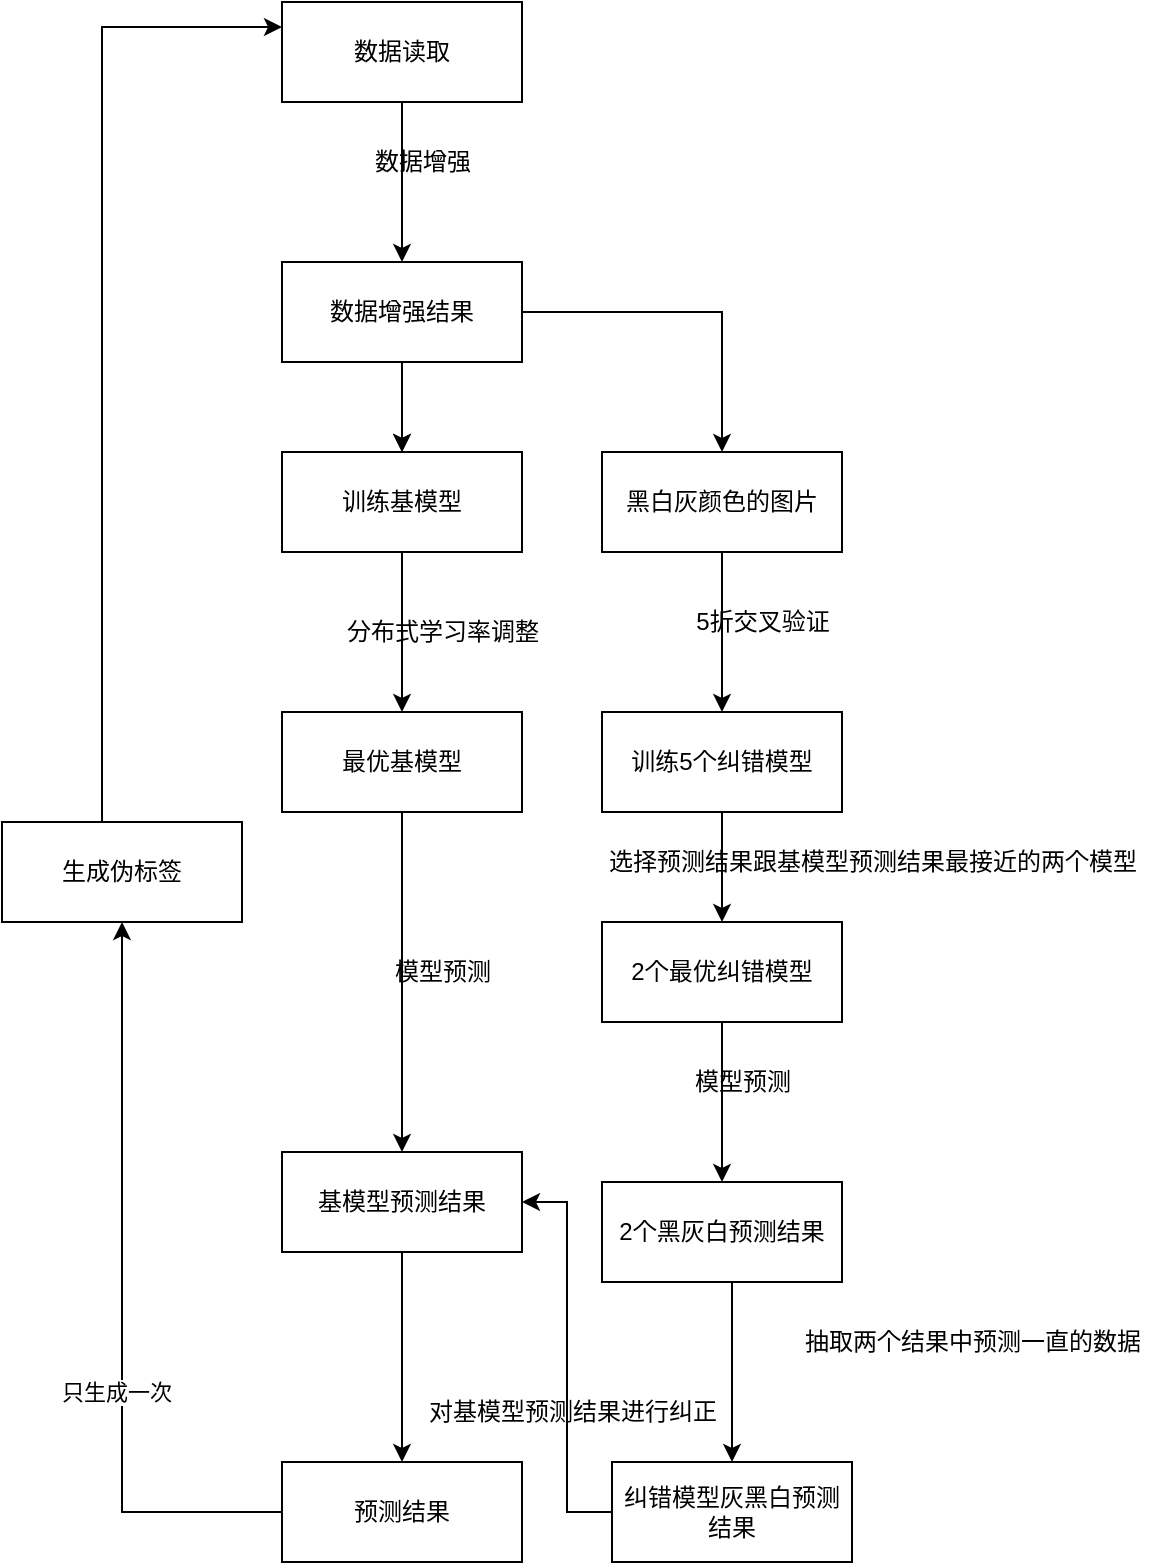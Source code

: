 <mxfile version="20.5.1" type="github">
  <diagram id="Q1Jix77r4ZnzV5kOpdrD" name="第 1 页">
    <mxGraphModel dx="1618" dy="934" grid="1" gridSize="10" guides="1" tooltips="1" connect="1" arrows="1" fold="1" page="1" pageScale="1" pageWidth="827" pageHeight="1169" math="0" shadow="0">
      <root>
        <mxCell id="0" />
        <mxCell id="1" parent="0" />
        <mxCell id="jdafwGyb-ZA4JQ6VH0_T-3" value="" style="edgeStyle=orthogonalEdgeStyle;rounded=0;orthogonalLoop=1;jettySize=auto;html=1;" edge="1" parent="1" source="jdafwGyb-ZA4JQ6VH0_T-1" target="jdafwGyb-ZA4JQ6VH0_T-2">
          <mxGeometry relative="1" as="geometry" />
        </mxCell>
        <mxCell id="jdafwGyb-ZA4JQ6VH0_T-1" value="数据读取" style="rounded=0;whiteSpace=wrap;html=1;" vertex="1" parent="1">
          <mxGeometry x="320" y="70" width="120" height="50" as="geometry" />
        </mxCell>
        <mxCell id="jdafwGyb-ZA4JQ6VH0_T-5" value="" style="edgeStyle=orthogonalEdgeStyle;rounded=0;orthogonalLoop=1;jettySize=auto;html=1;" edge="1" parent="1" source="jdafwGyb-ZA4JQ6VH0_T-2" target="jdafwGyb-ZA4JQ6VH0_T-4">
          <mxGeometry relative="1" as="geometry" />
        </mxCell>
        <mxCell id="jdafwGyb-ZA4JQ6VH0_T-9" value="" style="edgeStyle=orthogonalEdgeStyle;rounded=0;orthogonalLoop=1;jettySize=auto;html=1;" edge="1" parent="1" source="jdafwGyb-ZA4JQ6VH0_T-2" target="jdafwGyb-ZA4JQ6VH0_T-4">
          <mxGeometry relative="1" as="geometry" />
        </mxCell>
        <mxCell id="jdafwGyb-ZA4JQ6VH0_T-12" style="edgeStyle=orthogonalEdgeStyle;rounded=0;orthogonalLoop=1;jettySize=auto;html=1;" edge="1" parent="1" source="jdafwGyb-ZA4JQ6VH0_T-2" target="jdafwGyb-ZA4JQ6VH0_T-10">
          <mxGeometry relative="1" as="geometry" />
        </mxCell>
        <mxCell id="jdafwGyb-ZA4JQ6VH0_T-2" value="数据增强结果" style="rounded=0;whiteSpace=wrap;html=1;" vertex="1" parent="1">
          <mxGeometry x="320" y="200" width="120" height="50" as="geometry" />
        </mxCell>
        <mxCell id="jdafwGyb-ZA4JQ6VH0_T-7" value="" style="edgeStyle=orthogonalEdgeStyle;rounded=0;orthogonalLoop=1;jettySize=auto;html=1;" edge="1" parent="1" source="jdafwGyb-ZA4JQ6VH0_T-4" target="jdafwGyb-ZA4JQ6VH0_T-6">
          <mxGeometry relative="1" as="geometry" />
        </mxCell>
        <mxCell id="jdafwGyb-ZA4JQ6VH0_T-4" value="训练基模型" style="rounded=0;whiteSpace=wrap;html=1;" vertex="1" parent="1">
          <mxGeometry x="320" y="295" width="120" height="50" as="geometry" />
        </mxCell>
        <mxCell id="jdafwGyb-ZA4JQ6VH0_T-20" value="" style="edgeStyle=orthogonalEdgeStyle;rounded=0;orthogonalLoop=1;jettySize=auto;html=1;" edge="1" parent="1" source="jdafwGyb-ZA4JQ6VH0_T-6" target="jdafwGyb-ZA4JQ6VH0_T-19">
          <mxGeometry relative="1" as="geometry" />
        </mxCell>
        <mxCell id="jdafwGyb-ZA4JQ6VH0_T-6" value="最优基模型" style="rounded=0;whiteSpace=wrap;html=1;" vertex="1" parent="1">
          <mxGeometry x="320" y="425" width="120" height="50" as="geometry" />
        </mxCell>
        <mxCell id="jdafwGyb-ZA4JQ6VH0_T-8" value="分布式学习率调整" style="text;html=1;align=center;verticalAlign=middle;resizable=0;points=[];autosize=1;strokeColor=none;fillColor=none;" vertex="1" parent="1">
          <mxGeometry x="340" y="370" width="120" height="30" as="geometry" />
        </mxCell>
        <mxCell id="jdafwGyb-ZA4JQ6VH0_T-14" value="" style="edgeStyle=orthogonalEdgeStyle;rounded=0;orthogonalLoop=1;jettySize=auto;html=1;" edge="1" parent="1" source="jdafwGyb-ZA4JQ6VH0_T-10" target="jdafwGyb-ZA4JQ6VH0_T-13">
          <mxGeometry relative="1" as="geometry" />
        </mxCell>
        <mxCell id="jdafwGyb-ZA4JQ6VH0_T-10" value="黑白灰颜色的图片" style="rounded=0;whiteSpace=wrap;html=1;" vertex="1" parent="1">
          <mxGeometry x="480" y="295" width="120" height="50" as="geometry" />
        </mxCell>
        <mxCell id="jdafwGyb-ZA4JQ6VH0_T-17" value="" style="edgeStyle=orthogonalEdgeStyle;rounded=0;orthogonalLoop=1;jettySize=auto;html=1;" edge="1" parent="1" source="jdafwGyb-ZA4JQ6VH0_T-13" target="jdafwGyb-ZA4JQ6VH0_T-16">
          <mxGeometry relative="1" as="geometry" />
        </mxCell>
        <mxCell id="jdafwGyb-ZA4JQ6VH0_T-13" value="训练5个纠错模型" style="rounded=0;whiteSpace=wrap;html=1;" vertex="1" parent="1">
          <mxGeometry x="480" y="425" width="120" height="50" as="geometry" />
        </mxCell>
        <mxCell id="jdafwGyb-ZA4JQ6VH0_T-15" value="5折交叉验证" style="text;html=1;align=center;verticalAlign=middle;resizable=0;points=[];autosize=1;strokeColor=none;fillColor=none;" vertex="1" parent="1">
          <mxGeometry x="515" y="365" width="90" height="30" as="geometry" />
        </mxCell>
        <mxCell id="jdafwGyb-ZA4JQ6VH0_T-22" value="" style="edgeStyle=orthogonalEdgeStyle;rounded=0;orthogonalLoop=1;jettySize=auto;html=1;" edge="1" parent="1" source="jdafwGyb-ZA4JQ6VH0_T-16" target="jdafwGyb-ZA4JQ6VH0_T-21">
          <mxGeometry relative="1" as="geometry" />
        </mxCell>
        <mxCell id="jdafwGyb-ZA4JQ6VH0_T-16" value="2个最优纠错模型" style="rounded=0;whiteSpace=wrap;html=1;" vertex="1" parent="1">
          <mxGeometry x="480" y="530" width="120" height="50" as="geometry" />
        </mxCell>
        <mxCell id="jdafwGyb-ZA4JQ6VH0_T-18" value="选择预测结果跟基模型预测结果最接近的两个模型" style="text;html=1;align=center;verticalAlign=middle;resizable=0;points=[];autosize=1;strokeColor=none;fillColor=none;" vertex="1" parent="1">
          <mxGeometry x="470" y="485" width="290" height="30" as="geometry" />
        </mxCell>
        <mxCell id="jdafwGyb-ZA4JQ6VH0_T-31" value="" style="edgeStyle=orthogonalEdgeStyle;rounded=0;orthogonalLoop=1;jettySize=auto;html=1;" edge="1" parent="1" source="jdafwGyb-ZA4JQ6VH0_T-19" target="jdafwGyb-ZA4JQ6VH0_T-30">
          <mxGeometry relative="1" as="geometry" />
        </mxCell>
        <mxCell id="jdafwGyb-ZA4JQ6VH0_T-19" value="基模型预测结果" style="rounded=0;whiteSpace=wrap;html=1;" vertex="1" parent="1">
          <mxGeometry x="320" y="645" width="120" height="50" as="geometry" />
        </mxCell>
        <mxCell id="jdafwGyb-ZA4JQ6VH0_T-24" value="" style="edgeStyle=orthogonalEdgeStyle;rounded=0;orthogonalLoop=1;jettySize=auto;html=1;" edge="1" parent="1" source="jdafwGyb-ZA4JQ6VH0_T-21" target="jdafwGyb-ZA4JQ6VH0_T-23">
          <mxGeometry relative="1" as="geometry">
            <Array as="points">
              <mxPoint x="545" y="730" />
              <mxPoint x="545" y="730" />
            </Array>
          </mxGeometry>
        </mxCell>
        <mxCell id="jdafwGyb-ZA4JQ6VH0_T-21" value="2个黑灰白预测结果" style="rounded=0;whiteSpace=wrap;html=1;" vertex="1" parent="1">
          <mxGeometry x="480" y="660" width="120" height="50" as="geometry" />
        </mxCell>
        <mxCell id="jdafwGyb-ZA4JQ6VH0_T-28" style="edgeStyle=orthogonalEdgeStyle;rounded=0;orthogonalLoop=1;jettySize=auto;html=1;entryX=1;entryY=0.5;entryDx=0;entryDy=0;" edge="1" parent="1" source="jdafwGyb-ZA4JQ6VH0_T-23" target="jdafwGyb-ZA4JQ6VH0_T-19">
          <mxGeometry relative="1" as="geometry" />
        </mxCell>
        <mxCell id="jdafwGyb-ZA4JQ6VH0_T-23" value="纠错模型灰黑白预测结果" style="rounded=0;whiteSpace=wrap;html=1;" vertex="1" parent="1">
          <mxGeometry x="485" y="800" width="120" height="50" as="geometry" />
        </mxCell>
        <mxCell id="jdafwGyb-ZA4JQ6VH0_T-25" value="模型预测" style="text;html=1;align=center;verticalAlign=middle;resizable=0;points=[];autosize=1;strokeColor=none;fillColor=none;" vertex="1" parent="1">
          <mxGeometry x="515" y="595" width="70" height="30" as="geometry" />
        </mxCell>
        <mxCell id="jdafwGyb-ZA4JQ6VH0_T-26" value="数据增强" style="text;html=1;align=center;verticalAlign=middle;resizable=0;points=[];autosize=1;strokeColor=none;fillColor=none;" vertex="1" parent="1">
          <mxGeometry x="355" y="135" width="70" height="30" as="geometry" />
        </mxCell>
        <mxCell id="jdafwGyb-ZA4JQ6VH0_T-27" value="抽取两个结果中预测一直的数据" style="text;html=1;align=center;verticalAlign=middle;resizable=0;points=[];autosize=1;strokeColor=none;fillColor=none;" vertex="1" parent="1">
          <mxGeometry x="570" y="725" width="190" height="30" as="geometry" />
        </mxCell>
        <mxCell id="jdafwGyb-ZA4JQ6VH0_T-29" value="对基模型预测结果进行纠正" style="text;html=1;align=center;verticalAlign=middle;resizable=0;points=[];autosize=1;strokeColor=none;fillColor=none;" vertex="1" parent="1">
          <mxGeometry x="380" y="760" width="170" height="30" as="geometry" />
        </mxCell>
        <mxCell id="jdafwGyb-ZA4JQ6VH0_T-35" value="" style="edgeStyle=orthogonalEdgeStyle;rounded=0;orthogonalLoop=1;jettySize=auto;html=1;" edge="1" parent="1" source="jdafwGyb-ZA4JQ6VH0_T-30" target="jdafwGyb-ZA4JQ6VH0_T-34">
          <mxGeometry relative="1" as="geometry" />
        </mxCell>
        <mxCell id="jdafwGyb-ZA4JQ6VH0_T-36" value="只生成一次" style="edgeLabel;html=1;align=center;verticalAlign=middle;resizable=0;points=[];" vertex="1" connectable="0" parent="jdafwGyb-ZA4JQ6VH0_T-35">
          <mxGeometry x="-0.25" y="3" relative="1" as="geometry">
            <mxPoint as="offset" />
          </mxGeometry>
        </mxCell>
        <mxCell id="jdafwGyb-ZA4JQ6VH0_T-30" value="预测结果" style="rounded=0;whiteSpace=wrap;html=1;" vertex="1" parent="1">
          <mxGeometry x="320" y="800" width="120" height="50" as="geometry" />
        </mxCell>
        <mxCell id="jdafwGyb-ZA4JQ6VH0_T-38" style="edgeStyle=orthogonalEdgeStyle;rounded=0;orthogonalLoop=1;jettySize=auto;html=1;entryX=0;entryY=0.25;entryDx=0;entryDy=0;" edge="1" parent="1" source="jdafwGyb-ZA4JQ6VH0_T-34" target="jdafwGyb-ZA4JQ6VH0_T-1">
          <mxGeometry relative="1" as="geometry">
            <Array as="points">
              <mxPoint x="230" y="83" />
            </Array>
          </mxGeometry>
        </mxCell>
        <mxCell id="jdafwGyb-ZA4JQ6VH0_T-34" value="生成伪标签" style="rounded=0;whiteSpace=wrap;html=1;" vertex="1" parent="1">
          <mxGeometry x="180" y="480" width="120" height="50" as="geometry" />
        </mxCell>
        <mxCell id="jdafwGyb-ZA4JQ6VH0_T-39" value="模型预测" style="text;html=1;align=center;verticalAlign=middle;resizable=0;points=[];autosize=1;strokeColor=none;fillColor=none;" vertex="1" parent="1">
          <mxGeometry x="365" y="540" width="70" height="30" as="geometry" />
        </mxCell>
      </root>
    </mxGraphModel>
  </diagram>
</mxfile>
